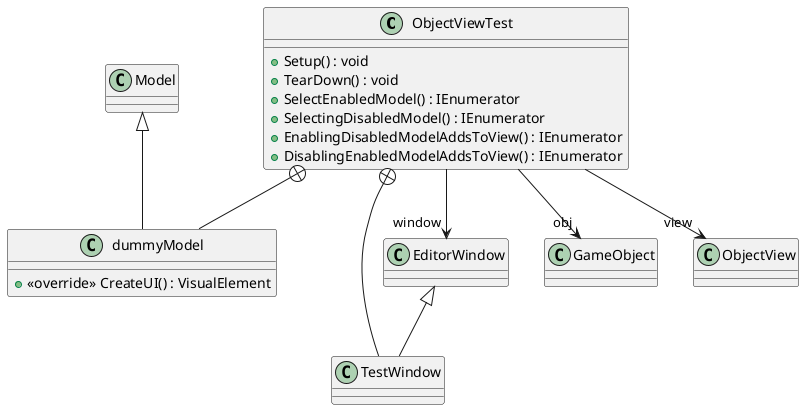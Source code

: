 @startuml
class ObjectViewTest {
    + Setup() : void
    + TearDown() : void
    + SelectEnabledModel() : IEnumerator
    + SelectingDisabledModel() : IEnumerator
    + EnablingDisabledModelAddsToView() : IEnumerator
    + DisablingEnabledModelAddsToView() : IEnumerator
}
class TestWindow {
}
class dummyModel {
    + <<override>> CreateUI() : VisualElement
}
ObjectViewTest --> "window" EditorWindow
ObjectViewTest --> "obj" GameObject
ObjectViewTest --> "view" ObjectView
ObjectViewTest +-- TestWindow
EditorWindow <|-- TestWindow
ObjectViewTest +-- dummyModel
Model <|-- dummyModel
@enduml
